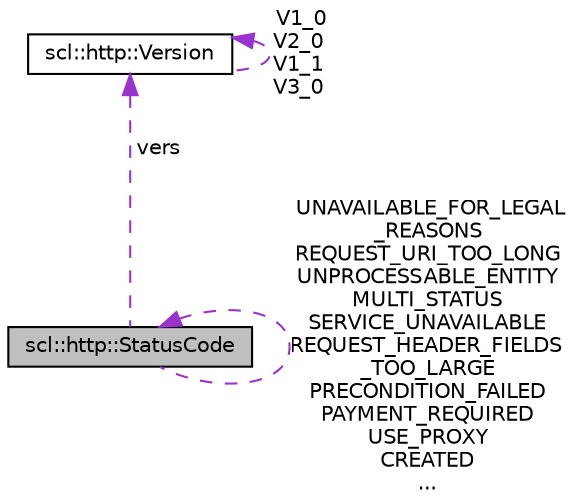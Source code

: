 digraph "scl::http::StatusCode"
{
  edge [fontname="Helvetica",fontsize="10",labelfontname="Helvetica",labelfontsize="10"];
  node [fontname="Helvetica",fontsize="10",shape=record];
  Node1 [label="scl::http::StatusCode",height=0.2,width=0.4,color="black", fillcolor="grey75", style="filled", fontcolor="black"];
  Node1 -> Node1 [dir="back",color="darkorchid3",fontsize="10",style="dashed",label=" UNAVAILABLE_FOR_LEGAL\l_REASONS\nREQUEST_URI_TOO_LONG\nUNPROCESSABLE_ENTITY\nMULTI_STATUS\nSERVICE_UNAVAILABLE\nREQUEST_HEADER_FIELDS\l_TOO_LARGE\nPRECONDITION_FAILED\nPAYMENT_REQUIRED\nUSE_PROXY\nCREATED\n..." ,fontname="Helvetica"];
  Node2 -> Node1 [dir="back",color="darkorchid3",fontsize="10",style="dashed",label=" vers" ,fontname="Helvetica"];
  Node2 [label="scl::http::Version",height=0.2,width=0.4,color="black", fillcolor="white", style="filled",URL="$classscl_1_1http_1_1_version.html",tooltip="A pseudo enum class that describes the version of the HTTP Protocol. "];
  Node2 -> Node2 [dir="back",color="darkorchid3",fontsize="10",style="dashed",label=" V1_0\nV2_0\nV1_1\nV3_0" ,fontname="Helvetica"];
}
